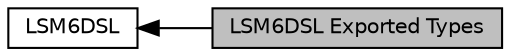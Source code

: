 digraph "LSM6DSL Exported Types"
{
  edge [fontname="Helvetica",fontsize="10",labelfontname="Helvetica",labelfontsize="10"];
  node [fontname="Helvetica",fontsize="10",shape=box];
  rankdir=LR;
  Node2 [label="LSM6DSL",height=0.2,width=0.4,color="black", fillcolor="white", style="filled",URL="$group___l_s_m6_d_s_l.html",tooltip="This file provides a set of functions needed to drive the lsm6dsl enanced inertial module."];
  Node1 [label="LSM6DSL Exported Types",height=0.2,width=0.4,color="black", fillcolor="grey75", style="filled", fontcolor="black",tooltip=" "];
  Node2->Node1 [shape=plaintext, dir="back", style="solid"];
}
